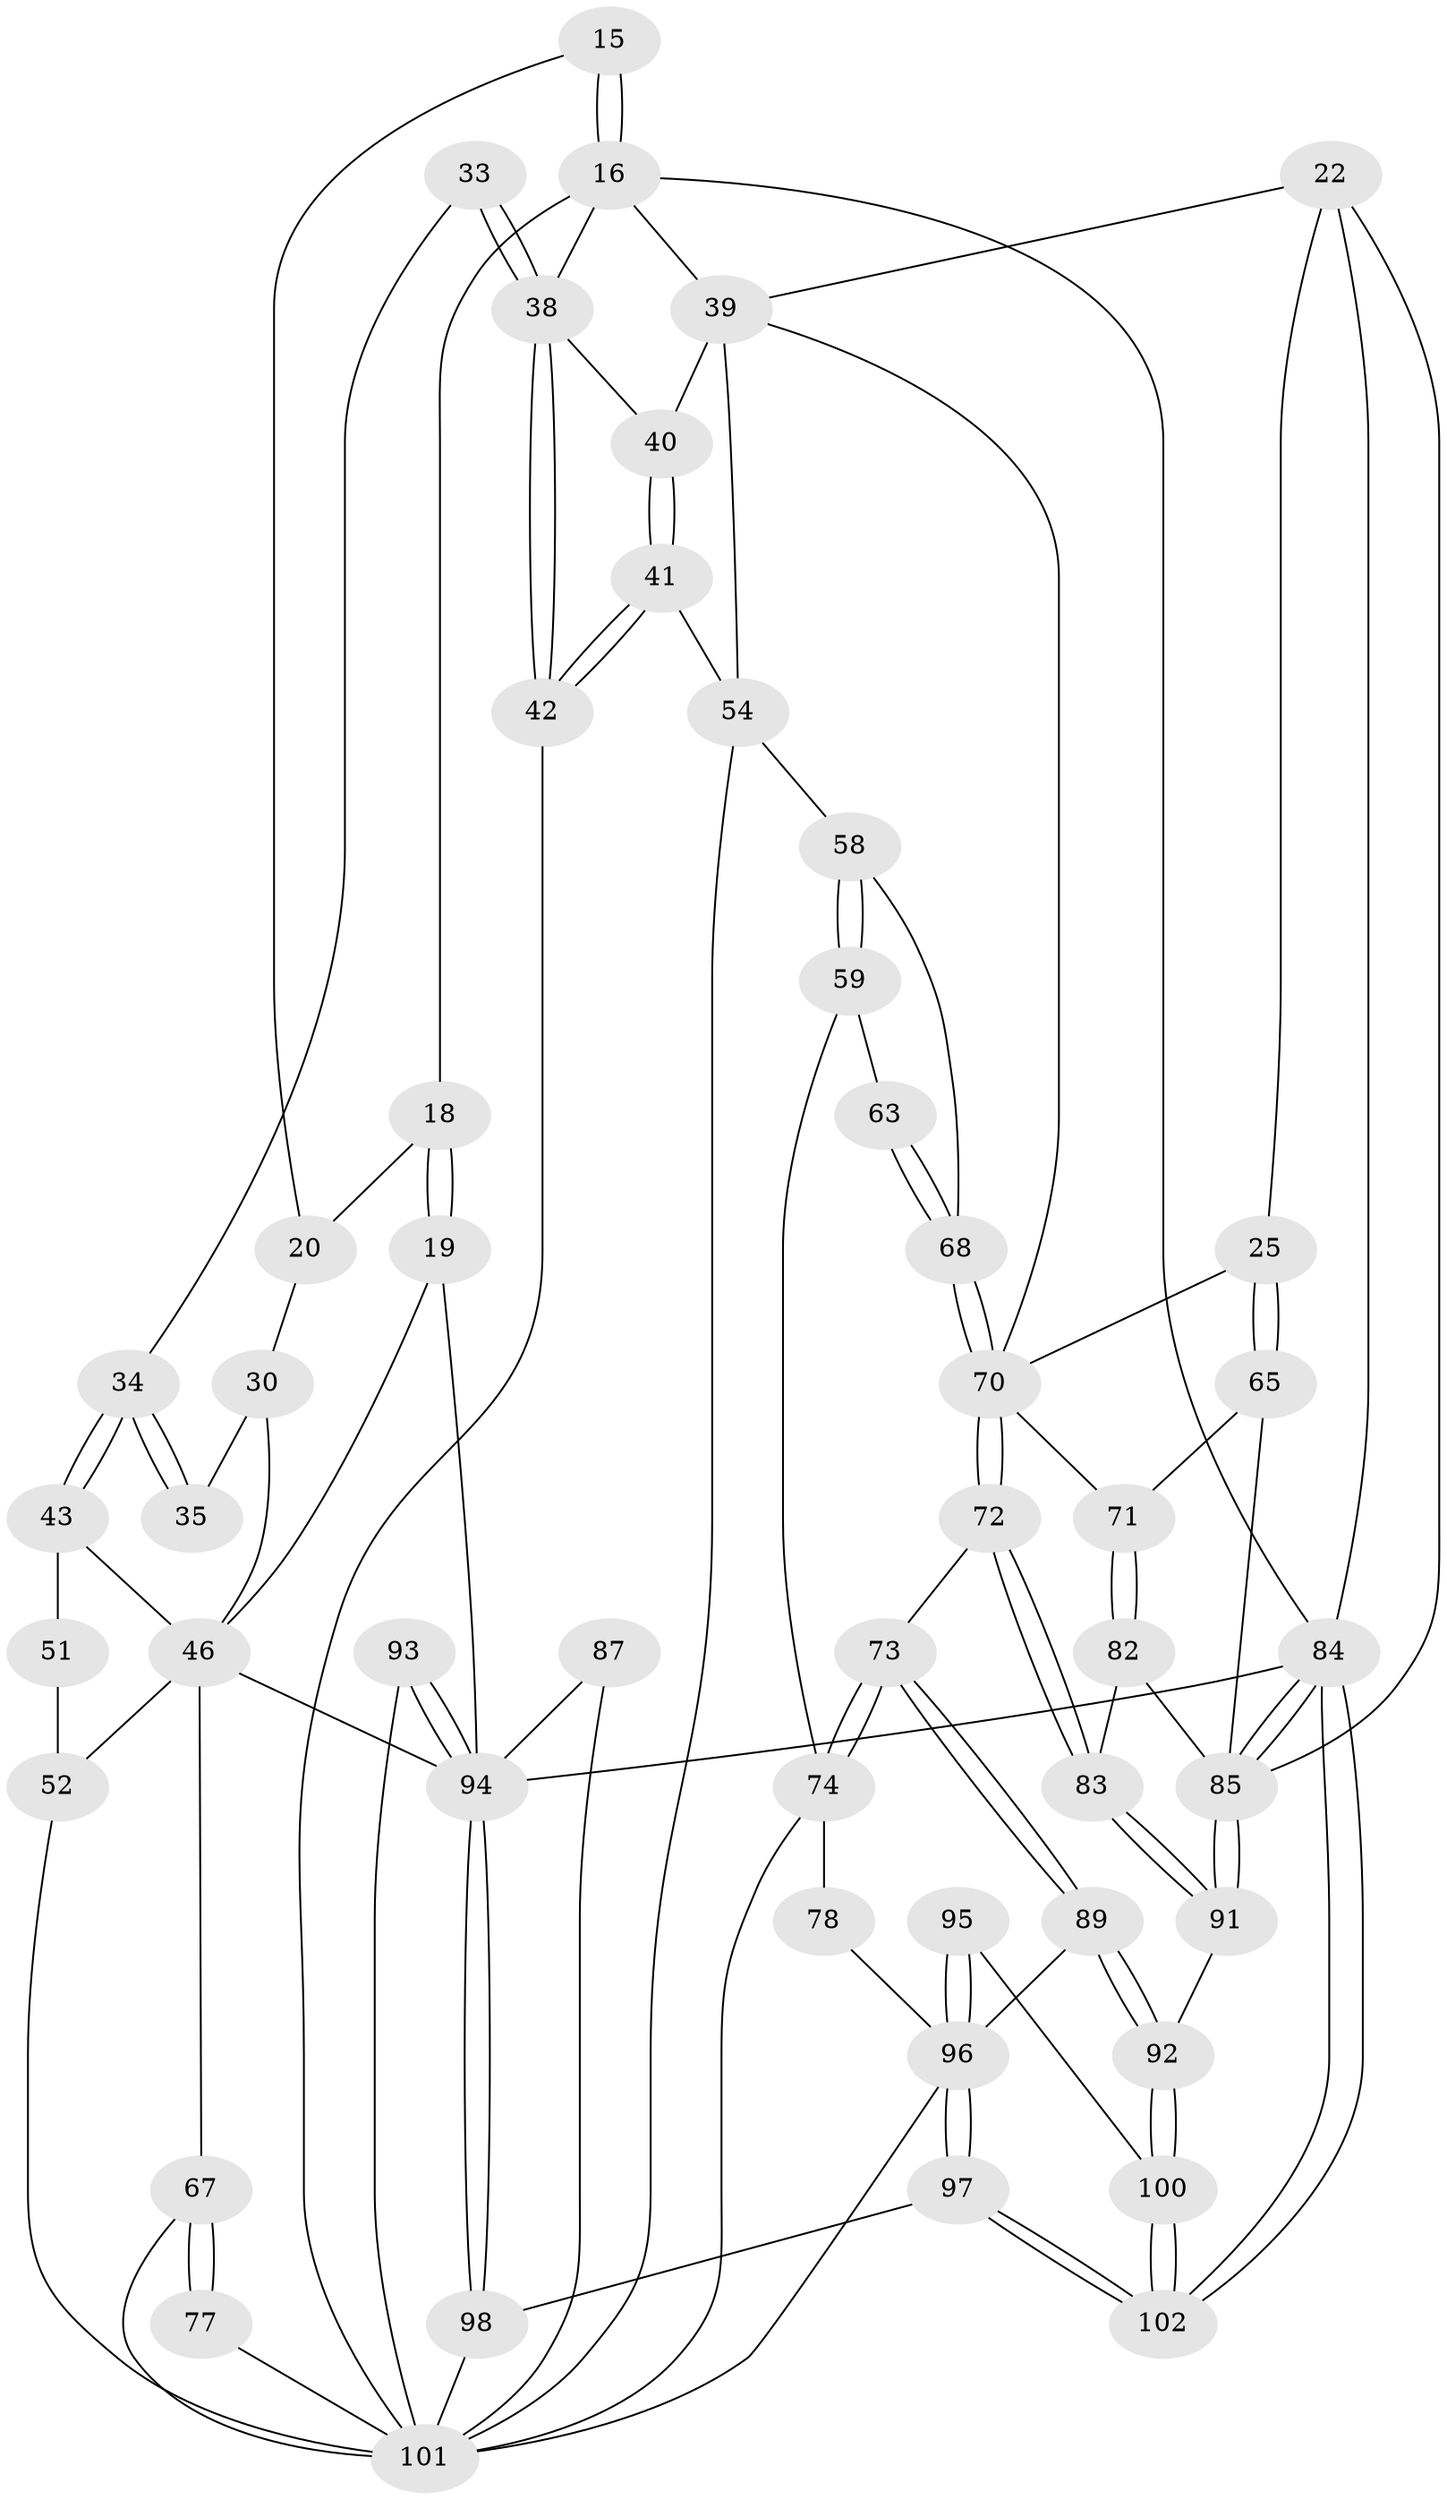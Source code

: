 // original degree distribution, {3: 0.029411764705882353, 5: 0.5196078431372549, 6: 0.22549019607843138, 4: 0.22549019607843138}
// Generated by graph-tools (version 1.1) at 2025/01/03/09/25 05:01:06]
// undirected, 51 vertices, 116 edges
graph export_dot {
graph [start="1"]
  node [color=gray90,style=filled];
  15 [pos="+0.3069837024215209+0.17382790674658072"];
  16 [pos="+0.2789647190315064+0.15824041420995993",super="+7+14"];
  18 [pos="+0.21358266307942053+0.19158832910263565",super="+17+8"];
  19 [pos="+0.01591959999467298+0.1971557319440958",super="+9"];
  20 [pos="+0.23649759397728412+0.21521017229082634"];
  22 [pos="+0.958414316070677+0.2798209406621277",super="+13"];
  25 [pos="+0.8583757880831676+0.3590689394502611"];
  30 [pos="+0.12980173762418087+0.25344086973419616",super="+29"];
  33 [pos="+0.35860404281878727+0.30065923927318633"];
  34 [pos="+0.2626074816103921+0.3195951546518785"];
  35 [pos="+0.25005110776784506+0.3047390949837126"];
  38 [pos="+0.3807231702973049+0.3243725508714314",super="+37+32"];
  39 [pos="+0.6488259403909833+0.32390237903531904",super="+28"];
  40 [pos="+0.5978933352074199+0.27945641488603074",super="+36"];
  41 [pos="+0.469768610307241+0.3677743992143858"];
  42 [pos="+0.4321128082999592+0.3925055284395329"];
  43 [pos="+0.23540035458955832+0.3601160183089513"];
  46 [pos="+0.09558653351596227+0.5842355643983084",super="+45+44"];
  51 [pos="+0.2542960965689439+0.39592636834989414"];
  52 [pos="+0.2344338222076272+0.4545151570314304",super="+50"];
  54 [pos="+0.6083544699156458+0.44404742827130234",super="+53"];
  58 [pos="+0.6337250357555662+0.467371637520406"];
  59 [pos="+0.6463859589769649+0.5297966432989022"];
  63 [pos="+0.6832041657103837+0.5419682141587054"];
  65 [pos="+0.964476857031553+0.5517210214414655"];
  67 [pos="+0.10218448605127507+0.5887718871233953",super="+66"];
  68 [pos="+0.7394931433978644+0.646953742592476",super="+56+57"];
  70 [pos="+0.750754001105168+0.690425561175979",super="+69+26+27"];
  71 [pos="+0.8986506387043064+0.6209366095041575"];
  72 [pos="+0.7441641163000721+0.7031285880932406"];
  73 [pos="+0.7406234912097696+0.7055126907843478"];
  74 [pos="+0.6391709807161776+0.6689564607171165",super="+61"];
  77 [pos="+0.23295441643622308+0.7750366318056211"];
  78 [pos="+0.5044930721879651+0.7615874187102684"];
  82 [pos="+0.989126275939386+0.7062151868903463"];
  83 [pos="+0.8760715463096591+0.7907789261500373"];
  84 [pos="+1+1",super="+3"];
  85 [pos="+1+1",super="+81+64+21"];
  87 [pos="+0.05754933889848322+0.8780665272614683"];
  89 [pos="+0.7229079898607471+0.7443467443791452"];
  91 [pos="+0.9370097056868089+0.9104176027862259"];
  92 [pos="+0.7402990342894032+0.9092669364442597"];
  93 [pos="+0+0.928792171388019"];
  94 [pos="+0+1",super="+4+88"];
  95 [pos="+0.570780042456114+0.8919011733932564"];
  96 [pos="+0.4338142895384962+1",super="+80+79+90"];
  97 [pos="+0.4167003545991242+1"];
  98 [pos="+0.2901548142333827+1"];
  100 [pos="+0.7136460697900371+0.9535107534951445"];
  101 [pos="+0.050574906579857665+0.9896684528921282",super="+99"];
  102 [pos="+0.7066808101446653+1"];
  15 -- 16 [weight=2];
  15 -- 16;
  15 -- 20;
  16 -- 18 [weight=2];
  16 -- 84;
  16 -- 38;
  16 -- 39;
  18 -- 19 [weight=2];
  18 -- 19;
  18 -- 20;
  19 -- 46;
  19 -- 94;
  20 -- 30;
  22 -- 25;
  22 -- 85;
  22 -- 84;
  22 -- 39;
  25 -- 65;
  25 -- 65;
  25 -- 70;
  30 -- 35 [weight=2];
  30 -- 46;
  33 -- 34;
  33 -- 38 [weight=2];
  33 -- 38;
  34 -- 35;
  34 -- 35;
  34 -- 43;
  34 -- 43;
  38 -- 42;
  38 -- 42;
  38 -- 40;
  39 -- 40 [weight=2];
  39 -- 54;
  39 -- 70;
  40 -- 41;
  40 -- 41;
  41 -- 42;
  41 -- 42;
  41 -- 54;
  42 -- 101;
  43 -- 51;
  43 -- 46;
  46 -- 67;
  46 -- 52;
  46 -- 94 [weight=2];
  51 -- 52 [weight=2];
  52 -- 101;
  54 -- 58;
  54 -- 101;
  58 -- 59;
  58 -- 59;
  58 -- 68;
  59 -- 63;
  59 -- 74;
  63 -- 68 [weight=2];
  63 -- 68;
  65 -- 71;
  65 -- 85;
  67 -- 77 [weight=2];
  67 -- 77;
  67 -- 101;
  68 -- 70 [weight=2];
  68 -- 70;
  70 -- 72;
  70 -- 72;
  70 -- 71;
  71 -- 82;
  71 -- 82;
  72 -- 73;
  72 -- 83;
  72 -- 83;
  73 -- 74;
  73 -- 74;
  73 -- 89;
  73 -- 89;
  74 -- 78 [weight=2];
  74 -- 101;
  77 -- 101;
  78 -- 96;
  82 -- 83;
  82 -- 85;
  83 -- 91;
  83 -- 91;
  84 -- 85 [weight=2];
  84 -- 85;
  84 -- 102;
  84 -- 102;
  84 -- 94 [weight=2];
  85 -- 91;
  85 -- 91;
  87 -- 94;
  87 -- 101;
  89 -- 92;
  89 -- 92;
  89 -- 96;
  91 -- 92;
  92 -- 100;
  92 -- 100;
  93 -- 94 [weight=2];
  93 -- 94;
  93 -- 101;
  94 -- 98;
  94 -- 98;
  95 -- 96 [weight=2];
  95 -- 96;
  95 -- 100;
  96 -- 97;
  96 -- 97;
  96 -- 101;
  97 -- 98;
  97 -- 102;
  97 -- 102;
  98 -- 101;
  100 -- 102;
  100 -- 102;
}
